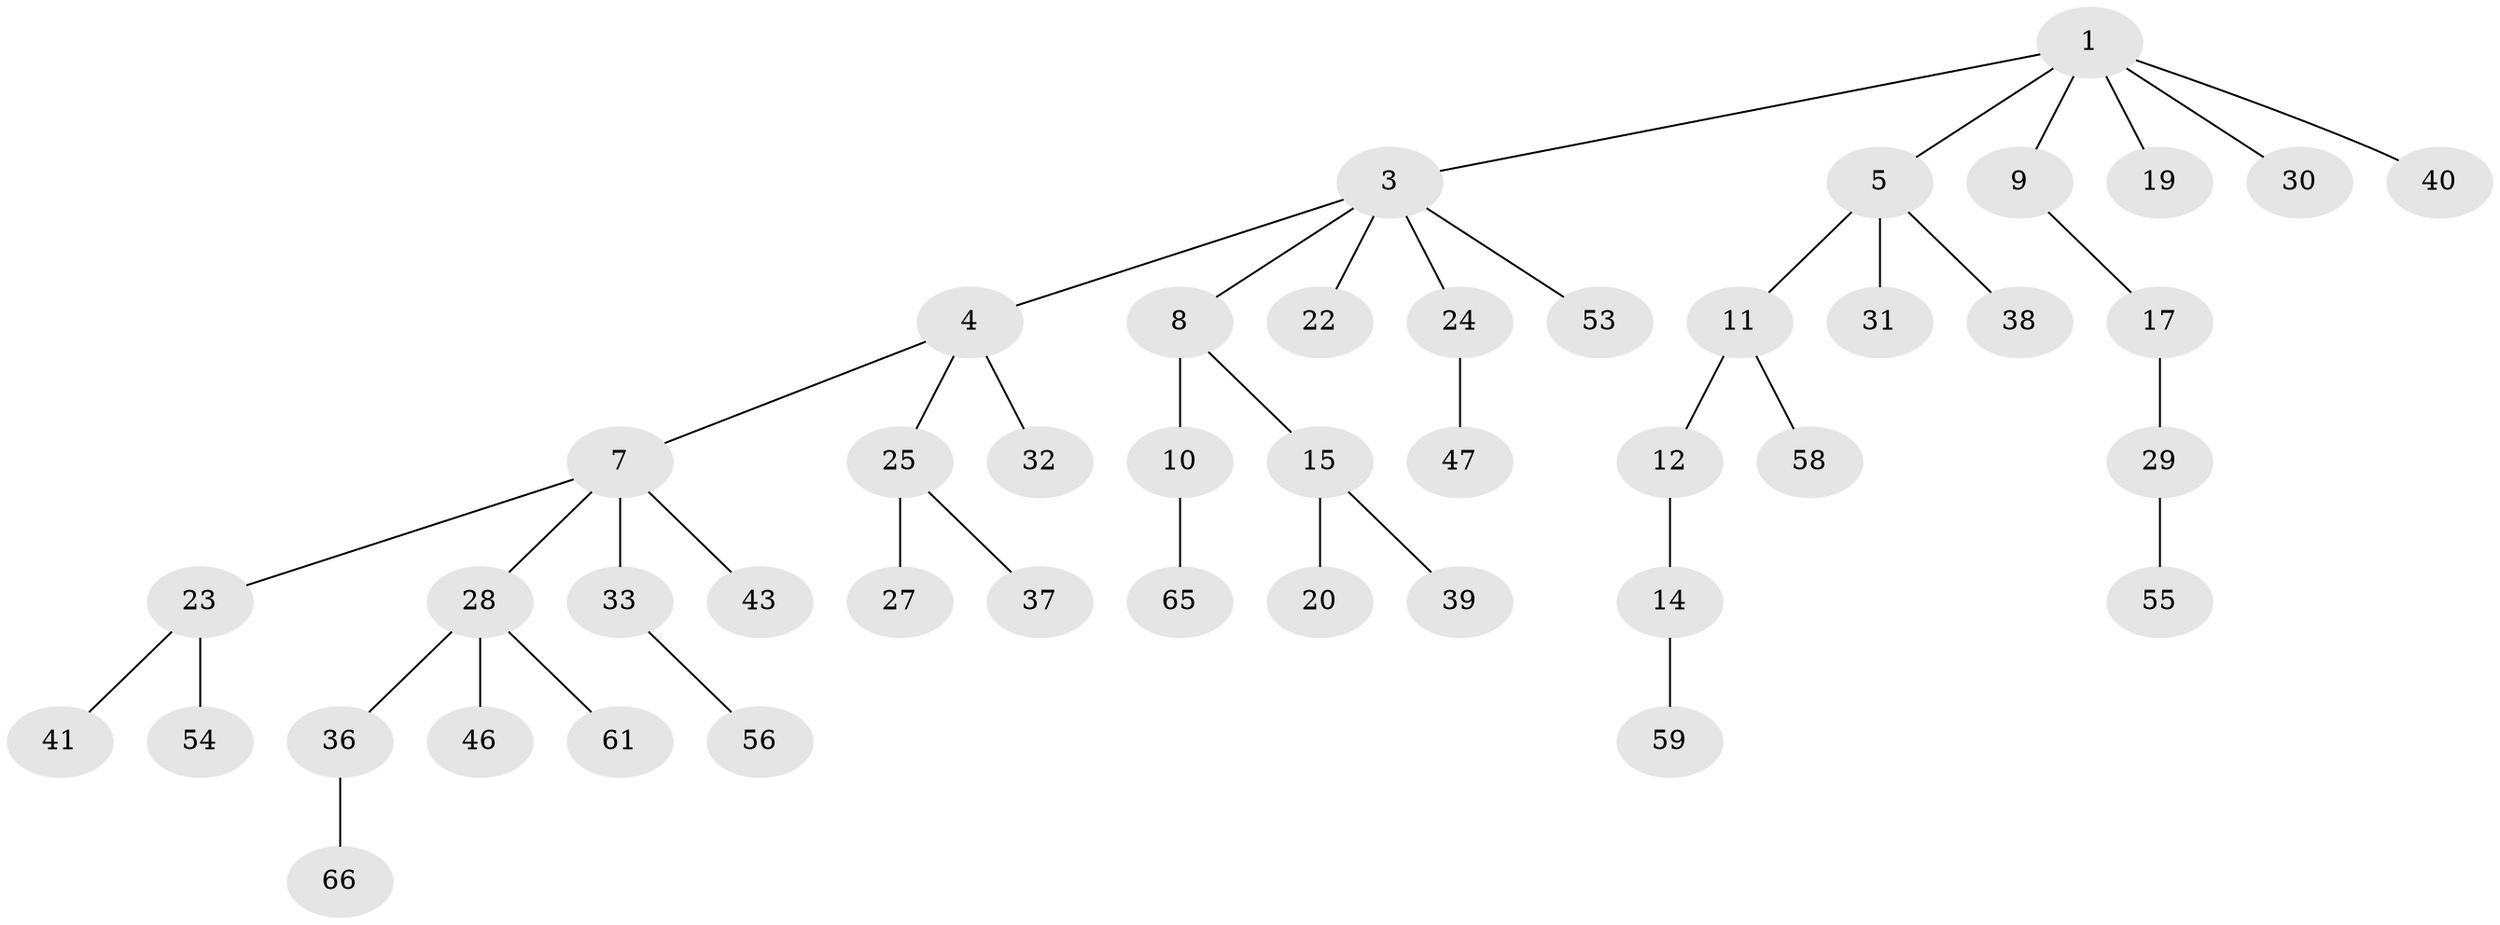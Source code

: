 // original degree distribution, {5: 0.06060606060606061, 3: 0.09090909090909091, 6: 0.015151515151515152, 2: 0.24242424242424243, 4: 0.07575757575757576, 1: 0.5151515151515151}
// Generated by graph-tools (version 1.1) at 2025/11/02/27/25 16:11:28]
// undirected, 44 vertices, 43 edges
graph export_dot {
graph [start="1"]
  node [color=gray90,style=filled];
  1 [super="+2"];
  3 [super="+6"];
  4 [super="+16"];
  5 [super="+51"];
  7;
  8 [super="+21"];
  9;
  10 [super="+13"];
  11 [super="+42"];
  12;
  14 [super="+26"];
  15 [super="+63"];
  17 [super="+18"];
  19;
  20;
  22;
  23 [super="+50"];
  24;
  25 [super="+64"];
  27;
  28 [super="+34"];
  29 [super="+44"];
  30;
  31 [super="+49"];
  32 [super="+48"];
  33 [super="+35"];
  36 [super="+57"];
  37;
  38;
  39 [super="+45"];
  40;
  41 [super="+60"];
  43 [super="+52"];
  46;
  47;
  53;
  54;
  55;
  56;
  58;
  59 [super="+62"];
  61;
  65;
  66;
  1 -- 3;
  1 -- 9;
  1 -- 30;
  1 -- 40;
  1 -- 19;
  1 -- 5;
  3 -- 4;
  3 -- 8;
  3 -- 24;
  3 -- 53;
  3 -- 22;
  4 -- 7;
  4 -- 25;
  4 -- 32;
  5 -- 11;
  5 -- 31;
  5 -- 38;
  7 -- 23;
  7 -- 28;
  7 -- 33;
  7 -- 43;
  8 -- 10;
  8 -- 15;
  9 -- 17;
  10 -- 65;
  11 -- 12;
  11 -- 58;
  12 -- 14;
  14 -- 59;
  15 -- 20;
  15 -- 39;
  17 -- 29;
  23 -- 41;
  23 -- 54;
  24 -- 47;
  25 -- 27;
  25 -- 37;
  28 -- 36;
  28 -- 46;
  28 -- 61;
  29 -- 55;
  33 -- 56;
  36 -- 66;
}
